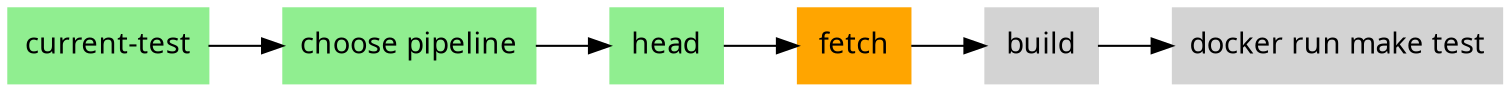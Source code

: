 digraph pipeline {
  graph [fontname="ui-system,sans-serif",bgcolor="transparent"]
  node [fontname="ui-system,sans-serif",shape="box"]
  edge [fontname="ui-system,sans-serif"]
  rankdir=LR
  n3 [label="current-test",color="#90ee90",fillcolor="#90ee90",style="filled"]
  n2 [label="choose pipeline",color="#90ee90",fillcolor="#90ee90",style="filled"]
  n6 [label="head",color="#90ee90",fillcolor="#90ee90",style="filled"]
  n5 [label="fetch",color="#ffa500",fillcolor="#ffa500",style="filled"]
  n4 [label="build",color="#d3d3d3",fillcolor="#d3d3d3",style="filled"]
  n1 [label="docker run make test",color="#d3d3d3",fillcolor="#d3d3d3",style="filled"]
  n4 -> n1
  n5 -> n4
  n6 -> n5
  n2 -> n6
  n3 -> n2
  }
